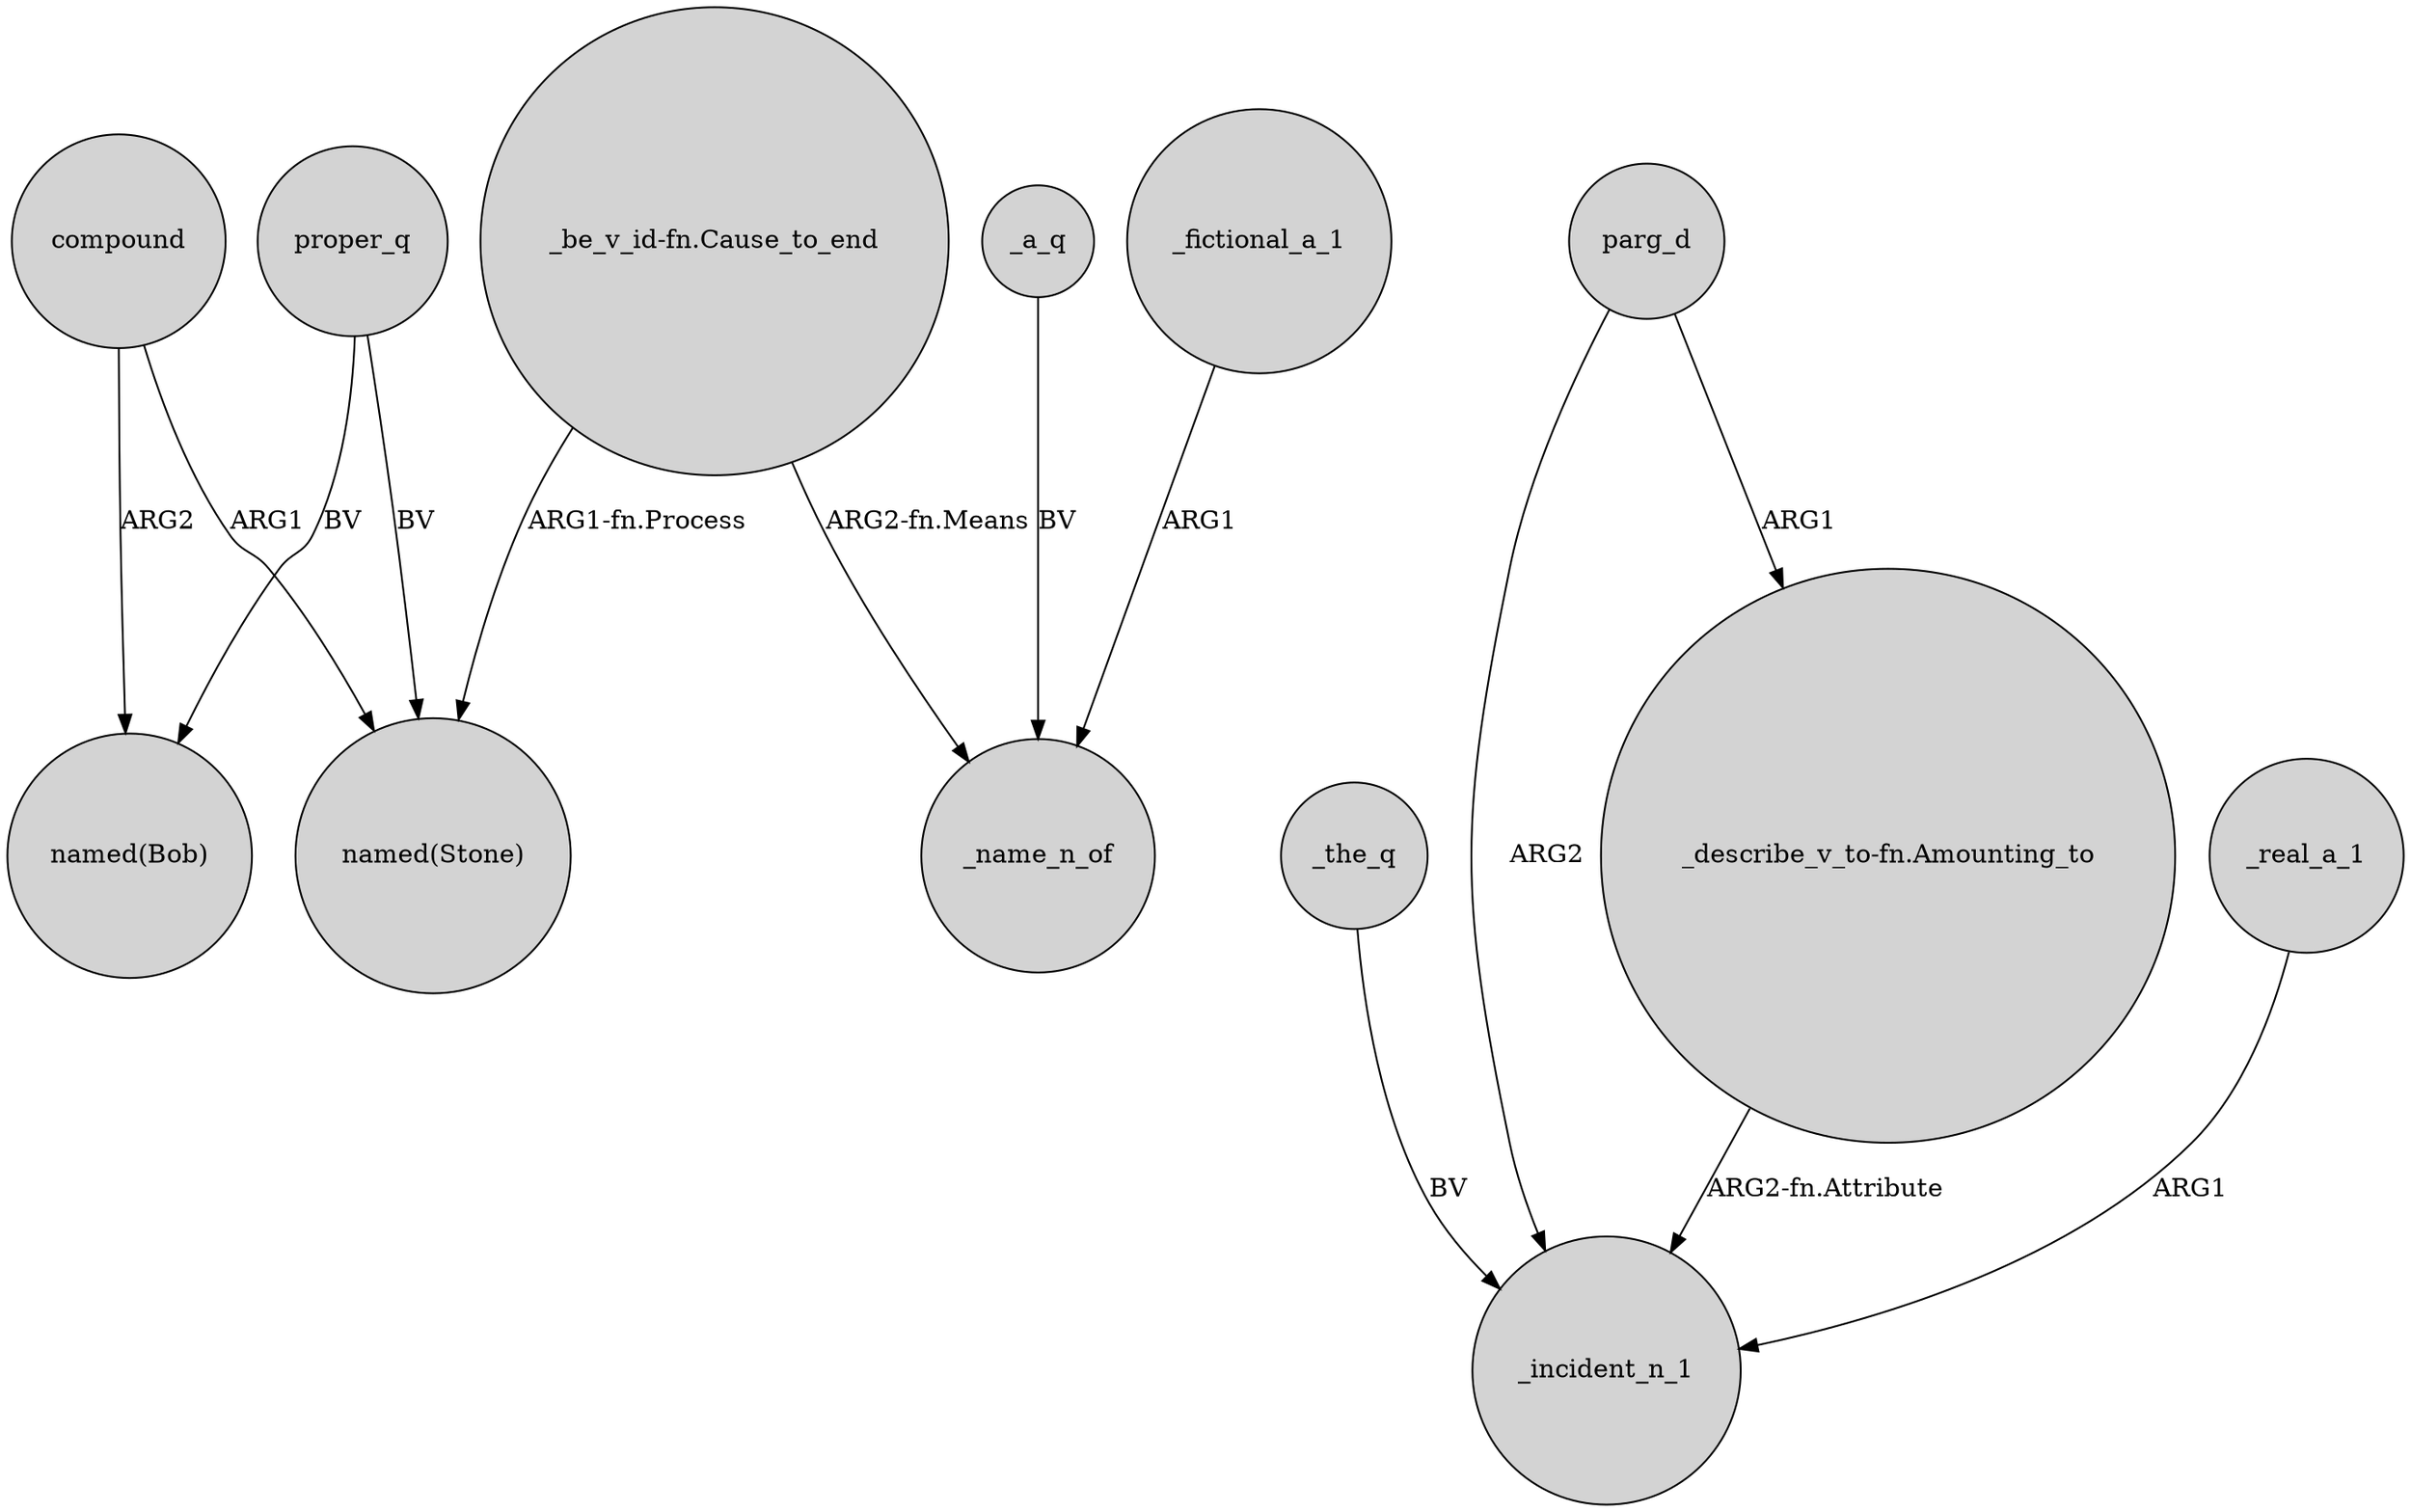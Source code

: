 digraph {
	node [shape=circle style=filled]
	proper_q -> "named(Stone)" [label=BV]
	compound -> "named(Stone)" [label=ARG1]
	proper_q -> "named(Bob)" [label=BV]
	_the_q -> _incident_n_1 [label=BV]
	"_describe_v_to-fn.Amounting_to" -> _incident_n_1 [label="ARG2-fn.Attribute"]
	"_be_v_id-fn.Cause_to_end" -> "named(Stone)" [label="ARG1-fn.Process"]
	compound -> "named(Bob)" [label=ARG2]
	"_be_v_id-fn.Cause_to_end" -> _name_n_of [label="ARG2-fn.Means"]
	_fictional_a_1 -> _name_n_of [label=ARG1]
	_real_a_1 -> _incident_n_1 [label=ARG1]
	parg_d -> _incident_n_1 [label=ARG2]
	parg_d -> "_describe_v_to-fn.Amounting_to" [label=ARG1]
	_a_q -> _name_n_of [label=BV]
}
